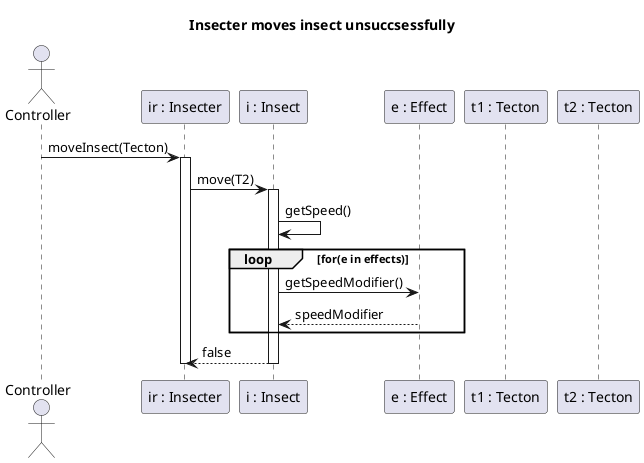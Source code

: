 @startuml moveStunnedInsect
title Insecter moves insect unsuccsessfully

actor Controller
participant "ir : Insecter" as IR
participant "i : Insect" as I
participant "e : Effect" as E
participant "t1 : Tecton" as T1
participant "t2 : Tecton" as T2

Controller -> IR: moveInsect(Tecton)
activate IR
IR -> I: move(T2)
activate I

I -> I : getSpeed()

loop for(e in effects)
    I -> E : getSpeedModifier()
    I <-- E : speedModifier
end
I --> IR: false

deactivate I

'Controller <-- IR
deactivate IR
deactivate IR
@enduml